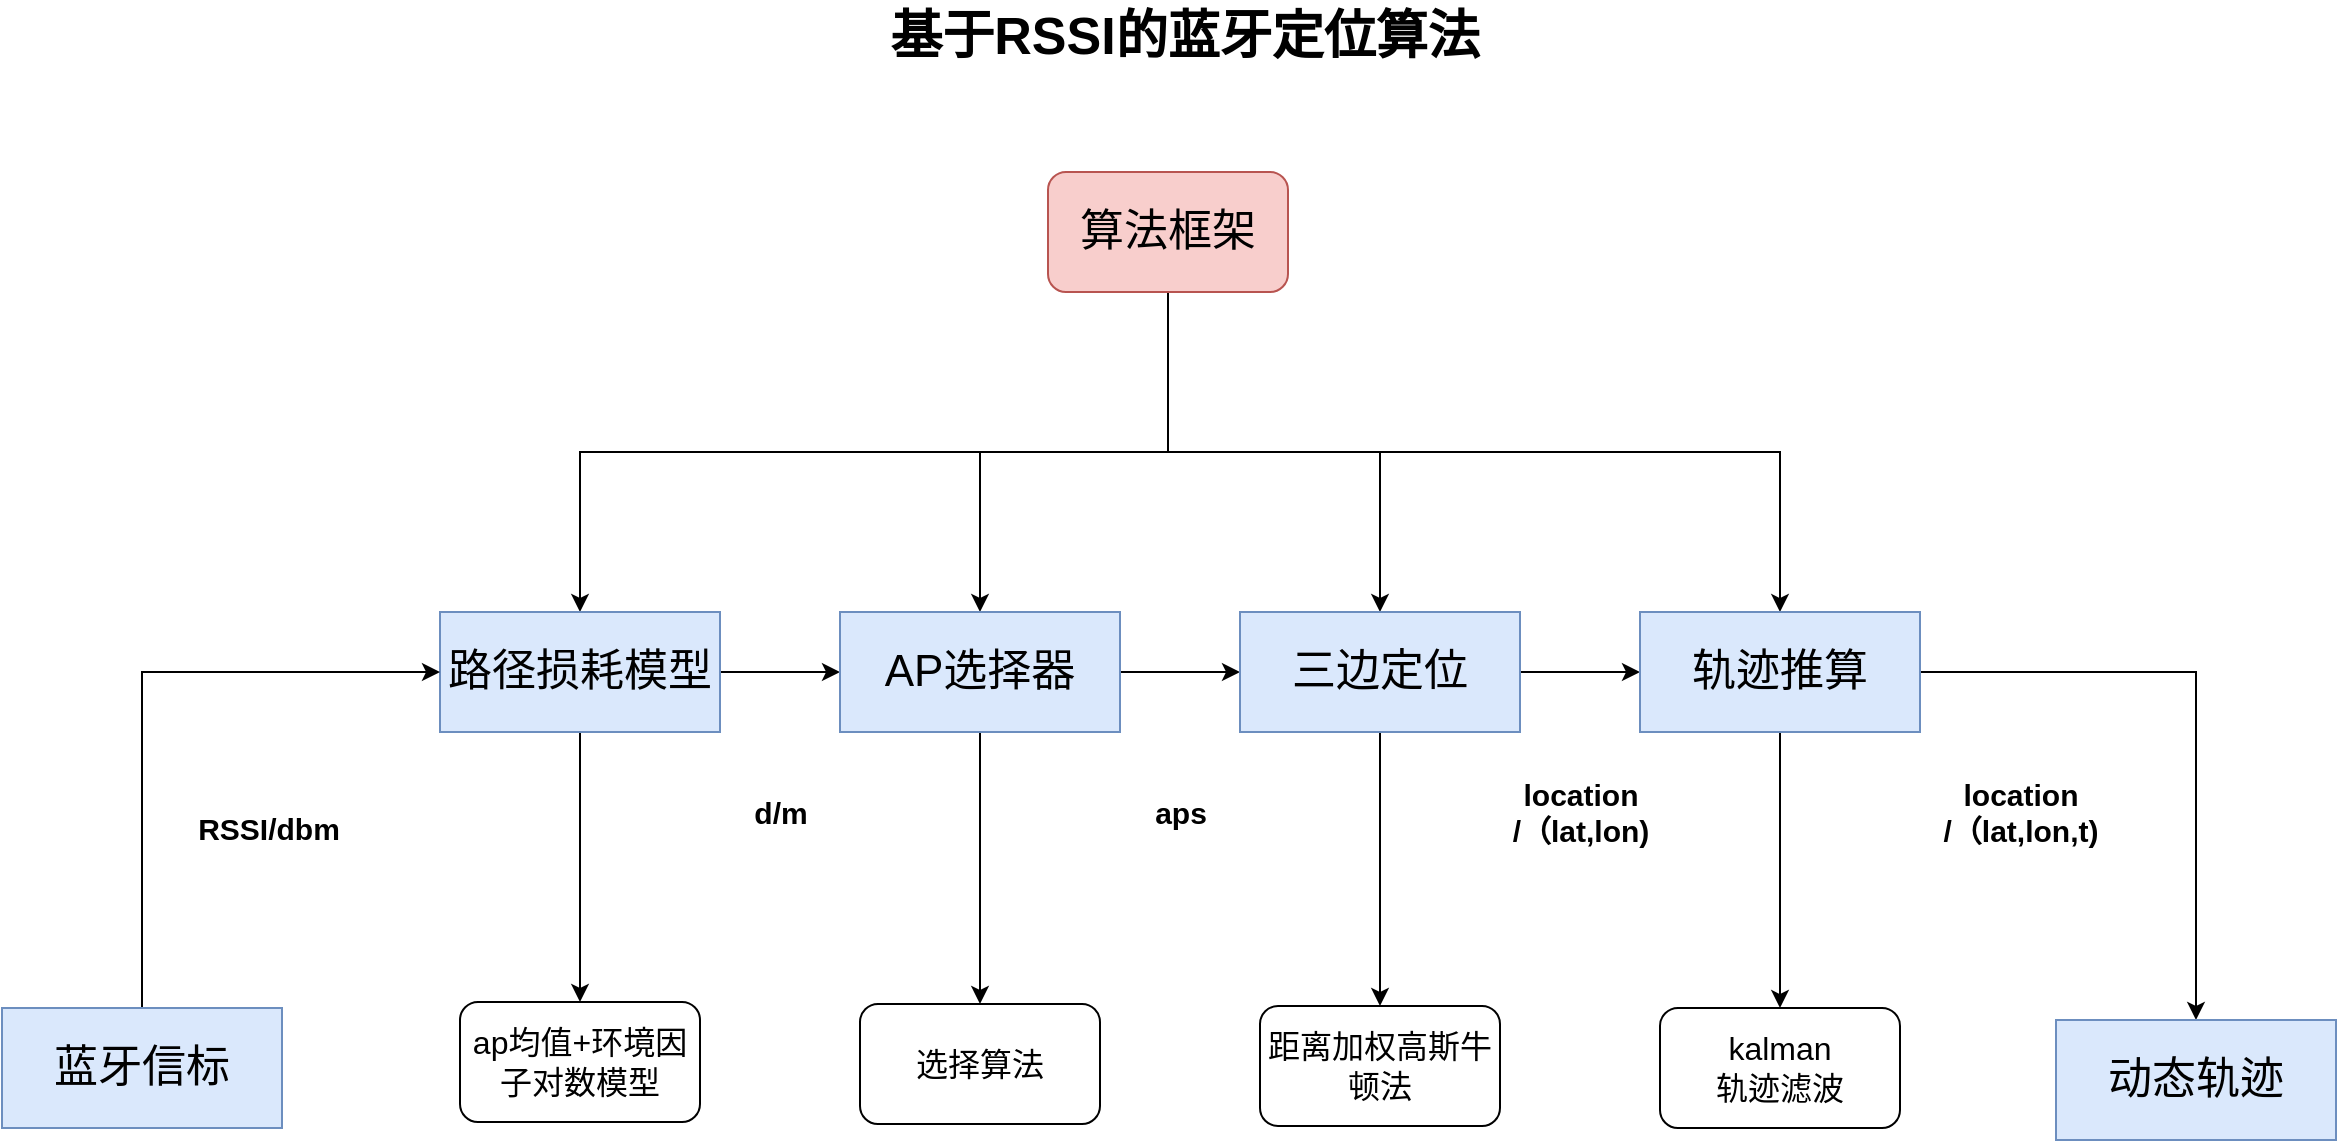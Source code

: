 <mxfile version="14.6.13" type="device" pages="2"><diagram id="bP-AWmAF2G2LQVfHTsJ-" name="Page-1"><mxGraphModel dx="2622" dy="832" grid="0" gridSize="10" guides="0" tooltips="1" connect="1" arrows="1" fold="1" page="0" pageScale="1" pageWidth="827" pageHeight="1169" math="0" shadow="0"><root><mxCell id="0"/><mxCell id="1" parent="0"/><mxCell id="9Dk3aopfLM6aYxJAXZXs-1" value="基于RSSI的蓝牙定位算法" style="text;html=1;align=center;verticalAlign=middle;resizable=0;points=[];autosize=1;strokeColor=none;fontSize=26;fontStyle=1" vertex="1" parent="1"><mxGeometry x="-495" y="54" width="305" height="35" as="geometry"/></mxCell><mxCell id="9Dk3aopfLM6aYxJAXZXs-7" style="edgeStyle=orthogonalEdgeStyle;rounded=0;orthogonalLoop=1;jettySize=auto;html=1;exitX=0.5;exitY=1;exitDx=0;exitDy=0;entryX=0.5;entryY=0;entryDx=0;entryDy=0;fontSize=22;" edge="1" parent="1" source="9Dk3aopfLM6aYxJAXZXs-2" target="9Dk3aopfLM6aYxJAXZXs-3"><mxGeometry relative="1" as="geometry"/></mxCell><mxCell id="9Dk3aopfLM6aYxJAXZXs-8" style="edgeStyle=orthogonalEdgeStyle;rounded=0;orthogonalLoop=1;jettySize=auto;html=1;entryX=0.5;entryY=0;entryDx=0;entryDy=0;fontSize=22;" edge="1" parent="1" source="9Dk3aopfLM6aYxJAXZXs-2" target="9Dk3aopfLM6aYxJAXZXs-4"><mxGeometry relative="1" as="geometry"/></mxCell><mxCell id="9Dk3aopfLM6aYxJAXZXs-9" style="edgeStyle=orthogonalEdgeStyle;rounded=0;orthogonalLoop=1;jettySize=auto;html=1;entryX=0.5;entryY=0;entryDx=0;entryDy=0;fontSize=22;" edge="1" parent="1" source="9Dk3aopfLM6aYxJAXZXs-2" target="9Dk3aopfLM6aYxJAXZXs-5"><mxGeometry relative="1" as="geometry"/></mxCell><mxCell id="9Dk3aopfLM6aYxJAXZXs-10" style="edgeStyle=orthogonalEdgeStyle;rounded=0;orthogonalLoop=1;jettySize=auto;html=1;entryX=0.5;entryY=0;entryDx=0;entryDy=0;fontSize=22;exitX=0.5;exitY=1;exitDx=0;exitDy=0;" edge="1" parent="1" source="9Dk3aopfLM6aYxJAXZXs-2" target="9Dk3aopfLM6aYxJAXZXs-6"><mxGeometry relative="1" as="geometry"/></mxCell><mxCell id="9Dk3aopfLM6aYxJAXZXs-2" value="算法框架" style="rounded=1;whiteSpace=wrap;html=1;fontSize=22;fillColor=#f8cecc;strokeColor=#b85450;" vertex="1" parent="1"><mxGeometry x="-410" y="140" width="120" height="60" as="geometry"/></mxCell><mxCell id="9Dk3aopfLM6aYxJAXZXs-11" value="" style="edgeStyle=orthogonalEdgeStyle;rounded=0;orthogonalLoop=1;jettySize=auto;html=1;fontSize=22;" edge="1" parent="1" source="9Dk3aopfLM6aYxJAXZXs-3" target="9Dk3aopfLM6aYxJAXZXs-4"><mxGeometry relative="1" as="geometry"/></mxCell><mxCell id="9Dk3aopfLM6aYxJAXZXs-45" style="edgeStyle=orthogonalEdgeStyle;rounded=0;orthogonalLoop=1;jettySize=auto;html=1;exitX=0.5;exitY=1;exitDx=0;exitDy=0;entryX=0.5;entryY=0;entryDx=0;entryDy=0;fontSize=16;fontColor=#000000;strokeColor=#000000;" edge="1" parent="1" source="9Dk3aopfLM6aYxJAXZXs-3" target="9Dk3aopfLM6aYxJAXZXs-31"><mxGeometry relative="1" as="geometry"/></mxCell><mxCell id="9Dk3aopfLM6aYxJAXZXs-3" value="路径损耗模型" style="rounded=0;whiteSpace=wrap;html=1;fontSize=22;fillColor=#dae8fc;strokeColor=#6c8ebf;" vertex="1" parent="1"><mxGeometry x="-714" y="360" width="140" height="60" as="geometry"/></mxCell><mxCell id="9Dk3aopfLM6aYxJAXZXs-12" value="" style="edgeStyle=orthogonalEdgeStyle;rounded=0;orthogonalLoop=1;jettySize=auto;html=1;fontSize=22;" edge="1" parent="1" source="9Dk3aopfLM6aYxJAXZXs-4" target="9Dk3aopfLM6aYxJAXZXs-5"><mxGeometry relative="1" as="geometry"/></mxCell><mxCell id="9Dk3aopfLM6aYxJAXZXs-46" style="edgeStyle=orthogonalEdgeStyle;rounded=0;orthogonalLoop=1;jettySize=auto;html=1;entryX=0.5;entryY=0;entryDx=0;entryDy=0;fontSize=16;fontColor=#000000;strokeColor=#000000;" edge="1" parent="1" source="9Dk3aopfLM6aYxJAXZXs-4" target="9Dk3aopfLM6aYxJAXZXs-35"><mxGeometry relative="1" as="geometry"/></mxCell><mxCell id="9Dk3aopfLM6aYxJAXZXs-4" value="AP选择器" style="rounded=0;whiteSpace=wrap;html=1;fontSize=22;fillColor=#dae8fc;strokeColor=#6c8ebf;" vertex="1" parent="1"><mxGeometry x="-514" y="360" width="140" height="60" as="geometry"/></mxCell><mxCell id="9Dk3aopfLM6aYxJAXZXs-13" value="" style="edgeStyle=orthogonalEdgeStyle;rounded=0;orthogonalLoop=1;jettySize=auto;html=1;fontSize=22;" edge="1" parent="1" source="9Dk3aopfLM6aYxJAXZXs-5" target="9Dk3aopfLM6aYxJAXZXs-6"><mxGeometry relative="1" as="geometry"/></mxCell><mxCell id="9Dk3aopfLM6aYxJAXZXs-47" style="edgeStyle=orthogonalEdgeStyle;rounded=0;orthogonalLoop=1;jettySize=auto;html=1;exitX=0.5;exitY=1;exitDx=0;exitDy=0;entryX=0.5;entryY=0;entryDx=0;entryDy=0;fontSize=16;fontColor=#000000;strokeColor=#000000;" edge="1" parent="1" source="9Dk3aopfLM6aYxJAXZXs-5" target="9Dk3aopfLM6aYxJAXZXs-36"><mxGeometry relative="1" as="geometry"/></mxCell><mxCell id="9Dk3aopfLM6aYxJAXZXs-5" value="三边定位" style="rounded=0;whiteSpace=wrap;html=1;fontSize=22;fillColor=#dae8fc;strokeColor=#6c8ebf;" vertex="1" parent="1"><mxGeometry x="-314" y="360" width="140" height="60" as="geometry"/></mxCell><mxCell id="9Dk3aopfLM6aYxJAXZXs-41" value="" style="edgeStyle=orthogonalEdgeStyle;rounded=0;orthogonalLoop=1;jettySize=auto;html=1;fontSize=16;fontColor=#000000;strokeColor=#000000;entryX=0.5;entryY=0;entryDx=0;entryDy=0;" edge="1" parent="1" source="9Dk3aopfLM6aYxJAXZXs-6" target="9Dk3aopfLM6aYxJAXZXs-43"><mxGeometry relative="1" as="geometry"><mxPoint x="124" y="390" as="targetPoint"/></mxGeometry></mxCell><mxCell id="9Dk3aopfLM6aYxJAXZXs-48" style="edgeStyle=orthogonalEdgeStyle;rounded=0;orthogonalLoop=1;jettySize=auto;html=1;entryX=0.5;entryY=0;entryDx=0;entryDy=0;fontSize=16;fontColor=#000000;strokeColor=#000000;" edge="1" parent="1" source="9Dk3aopfLM6aYxJAXZXs-6" target="9Dk3aopfLM6aYxJAXZXs-37"><mxGeometry relative="1" as="geometry"/></mxCell><mxCell id="9Dk3aopfLM6aYxJAXZXs-6" value="轨迹推算" style="rounded=0;whiteSpace=wrap;html=1;fontSize=22;fillColor=#dae8fc;strokeColor=#6c8ebf;" vertex="1" parent="1"><mxGeometry x="-114" y="360" width="140" height="60" as="geometry"/></mxCell><mxCell id="9Dk3aopfLM6aYxJAXZXs-22" value="&lt;font style=&quot;font-size: 15px&quot;&gt;RSSI/dbm&lt;/font&gt;" style="text;html=1;align=center;verticalAlign=middle;resizable=0;points=[];autosize=1;strokeColor=none;fontSize=15;fontStyle=1" vertex="1" parent="1"><mxGeometry x="-845" y="458" width="90" height="20" as="geometry"/></mxCell><mxCell id="9Dk3aopfLM6aYxJAXZXs-23" value="&lt;font&gt;d/m&lt;/font&gt;" style="text;html=1;align=center;verticalAlign=middle;resizable=0;points=[];autosize=1;strokeColor=none;fontSize=15;fontStyle=1;" vertex="1" parent="1"><mxGeometry x="-564" y="450" width="40" height="20" as="geometry"/></mxCell><mxCell id="9Dk3aopfLM6aYxJAXZXs-24" value="&lt;font&gt;aps&lt;/font&gt;" style="text;html=1;align=center;verticalAlign=middle;resizable=0;points=[];autosize=1;strokeColor=none;fontSize=15;fontStyle=1;" vertex="1" parent="1"><mxGeometry x="-364" y="450" width="40" height="20" as="geometry"/></mxCell><mxCell id="9Dk3aopfLM6aYxJAXZXs-25" value="&lt;font&gt;location&lt;br&gt;/（lat,lon)&lt;/font&gt;" style="text;html=1;align=center;verticalAlign=middle;resizable=0;points=[];autosize=1;strokeColor=none;fontSize=15;fontStyle=1;" vertex="1" parent="1"><mxGeometry x="-184" y="440" width="80" height="40" as="geometry"/></mxCell><mxCell id="9Dk3aopfLM6aYxJAXZXs-26" value="&lt;font&gt;location&lt;br&gt;/（lat,lon,t)&lt;/font&gt;" style="text;html=1;align=center;verticalAlign=middle;resizable=0;points=[];autosize=1;strokeColor=none;fontSize=15;fontStyle=1;" vertex="1" parent="1"><mxGeometry x="31" y="440" width="90" height="40" as="geometry"/></mxCell><mxCell id="9Dk3aopfLM6aYxJAXZXs-31" value="ap均值+环境因子对数模型" style="rounded=1;whiteSpace=wrap;html=1;fontSize=16;fontColor=#000000;" vertex="1" parent="1"><mxGeometry x="-704" y="555" width="120" height="60" as="geometry"/></mxCell><mxCell id="9Dk3aopfLM6aYxJAXZXs-35" value="选择算法" style="rounded=1;whiteSpace=wrap;html=1;fontSize=16;fontColor=#000000;" vertex="1" parent="1"><mxGeometry x="-504" y="556" width="120" height="60" as="geometry"/></mxCell><mxCell id="9Dk3aopfLM6aYxJAXZXs-36" value="距离加权高斯牛顿法" style="rounded=1;whiteSpace=wrap;html=1;fontSize=16;fontColor=#000000;" vertex="1" parent="1"><mxGeometry x="-304" y="557" width="120" height="60" as="geometry"/></mxCell><mxCell id="9Dk3aopfLM6aYxJAXZXs-37" value="kalman&lt;br&gt;轨迹滤波" style="rounded=1;whiteSpace=wrap;html=1;fontSize=16;fontColor=#000000;" vertex="1" parent="1"><mxGeometry x="-104" y="558" width="120" height="60" as="geometry"/></mxCell><mxCell id="9Dk3aopfLM6aYxJAXZXs-44" style="edgeStyle=orthogonalEdgeStyle;rounded=0;orthogonalLoop=1;jettySize=auto;html=1;entryX=0;entryY=0.5;entryDx=0;entryDy=0;fontSize=16;fontColor=#000000;strokeColor=#000000;" edge="1" parent="1" source="9Dk3aopfLM6aYxJAXZXs-42" target="9Dk3aopfLM6aYxJAXZXs-3"><mxGeometry relative="1" as="geometry"><Array as="points"><mxPoint x="-863" y="390"/></Array></mxGeometry></mxCell><mxCell id="9Dk3aopfLM6aYxJAXZXs-42" value="蓝牙信标" style="rounded=0;whiteSpace=wrap;html=1;fontSize=22;fillColor=#dae8fc;strokeColor=#6c8ebf;" vertex="1" parent="1"><mxGeometry x="-933" y="558" width="140" height="60" as="geometry"/></mxCell><mxCell id="9Dk3aopfLM6aYxJAXZXs-43" value="动态轨迹" style="rounded=0;whiteSpace=wrap;html=1;fontSize=22;fillColor=#dae8fc;strokeColor=#6c8ebf;" vertex="1" parent="1"><mxGeometry x="94" y="564" width="140" height="60" as="geometry"/></mxCell></root></mxGraphModel></diagram><diagram id="zFriGnApRaDezAGmUKV2" name="位置标注"><mxGraphModel dx="1086" dy="676" grid="1" gridSize="10" guides="1" tooltips="1" connect="1" arrows="1" fold="1" page="1" pageScale="1" pageWidth="827" pageHeight="1169" math="0" shadow="0"><root><mxCell id="W3ad3BQQk7bE_6Apz_db-0"/><mxCell id="W3ad3BQQk7bE_6Apz_db-1" parent="W3ad3BQQk7bE_6Apz_db-0"/><mxCell id="W3ad3BQQk7bE_6Apz_db-3" value="" style="rounded=0;whiteSpace=wrap;html=1;fillColor=#bac8d3;strokeColor=#23445d;" parent="W3ad3BQQk7bE_6Apz_db-1" vertex="1"><mxGeometry x="4" width="820" height="540" as="geometry"/></mxCell><mxCell id="W3ad3BQQk7bE_6Apz_db-4" value="&lt;font style=&quot;font-size: 24px&quot;&gt;&lt;b&gt;位置信息标注工具&lt;/b&gt;&lt;/font&gt;" style="text;html=1;fillColor=none;align=center;verticalAlign=middle;whiteSpace=wrap;rounded=1;glass=1;fontColor=#FFFFFF;strokeColor=#0000FF;" parent="W3ad3BQQk7bE_6Apz_db-1" vertex="1"><mxGeometry x="309.5" y="20" width="209" height="50" as="geometry"/></mxCell><mxCell id="W3ad3BQQk7bE_6Apz_db-5" value="选择待标注的原始数据文件" style="rounded=1;whiteSpace=wrap;html=1;" parent="W3ad3BQQk7bE_6Apz_db-1" vertex="1"><mxGeometry x="40" y="90" width="120" height="40" as="geometry"/></mxCell></root></mxGraphModel></diagram></mxfile>